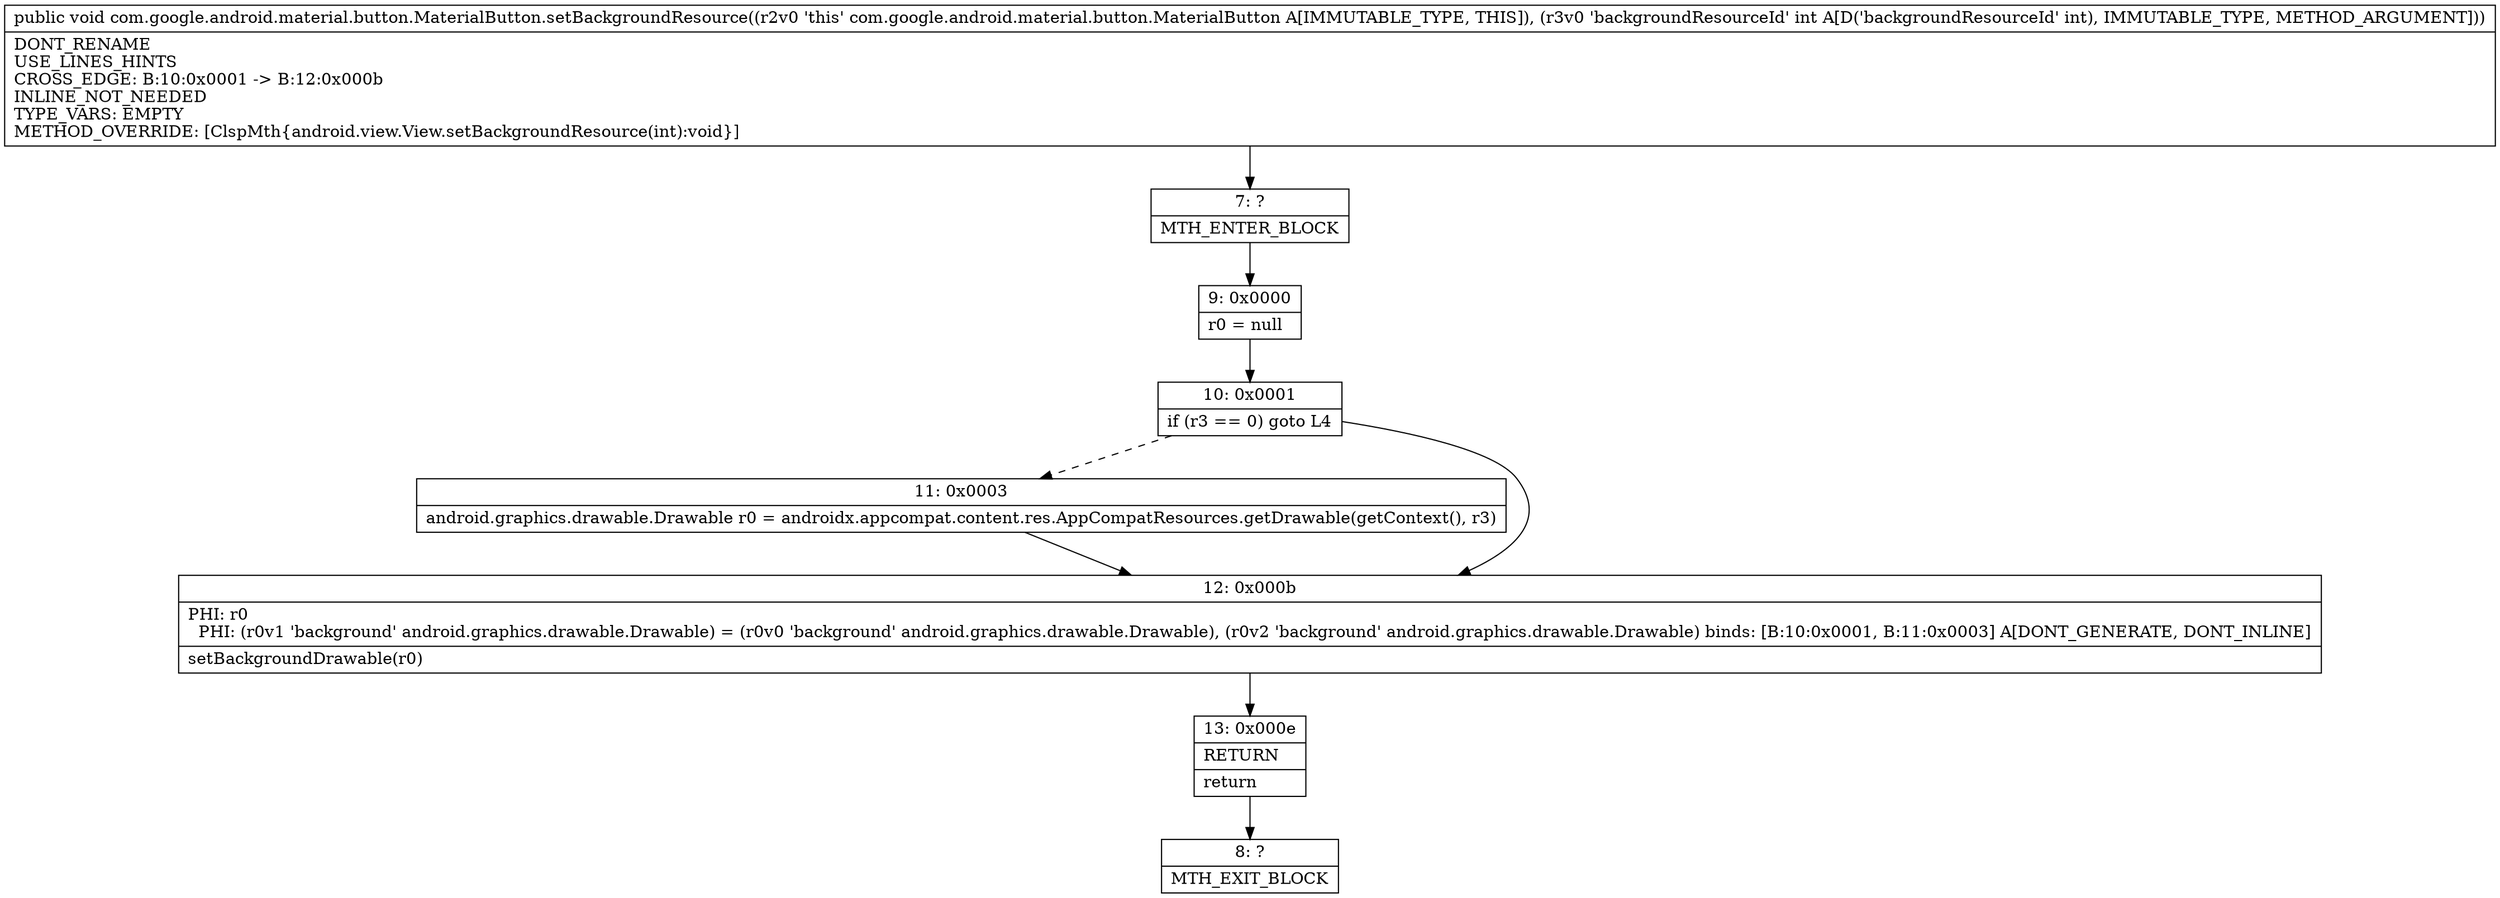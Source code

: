 digraph "CFG forcom.google.android.material.button.MaterialButton.setBackgroundResource(I)V" {
Node_7 [shape=record,label="{7\:\ ?|MTH_ENTER_BLOCK\l}"];
Node_9 [shape=record,label="{9\:\ 0x0000|r0 = null\l}"];
Node_10 [shape=record,label="{10\:\ 0x0001|if (r3 == 0) goto L4\l}"];
Node_11 [shape=record,label="{11\:\ 0x0003|android.graphics.drawable.Drawable r0 = androidx.appcompat.content.res.AppCompatResources.getDrawable(getContext(), r3)\l}"];
Node_12 [shape=record,label="{12\:\ 0x000b|PHI: r0 \l  PHI: (r0v1 'background' android.graphics.drawable.Drawable) = (r0v0 'background' android.graphics.drawable.Drawable), (r0v2 'background' android.graphics.drawable.Drawable) binds: [B:10:0x0001, B:11:0x0003] A[DONT_GENERATE, DONT_INLINE]\l|setBackgroundDrawable(r0)\l}"];
Node_13 [shape=record,label="{13\:\ 0x000e|RETURN\l|return\l}"];
Node_8 [shape=record,label="{8\:\ ?|MTH_EXIT_BLOCK\l}"];
MethodNode[shape=record,label="{public void com.google.android.material.button.MaterialButton.setBackgroundResource((r2v0 'this' com.google.android.material.button.MaterialButton A[IMMUTABLE_TYPE, THIS]), (r3v0 'backgroundResourceId' int A[D('backgroundResourceId' int), IMMUTABLE_TYPE, METHOD_ARGUMENT]))  | DONT_RENAME\lUSE_LINES_HINTS\lCROSS_EDGE: B:10:0x0001 \-\> B:12:0x000b\lINLINE_NOT_NEEDED\lTYPE_VARS: EMPTY\lMETHOD_OVERRIDE: [ClspMth\{android.view.View.setBackgroundResource(int):void\}]\l}"];
MethodNode -> Node_7;Node_7 -> Node_9;
Node_9 -> Node_10;
Node_10 -> Node_11[style=dashed];
Node_10 -> Node_12;
Node_11 -> Node_12;
Node_12 -> Node_13;
Node_13 -> Node_8;
}

